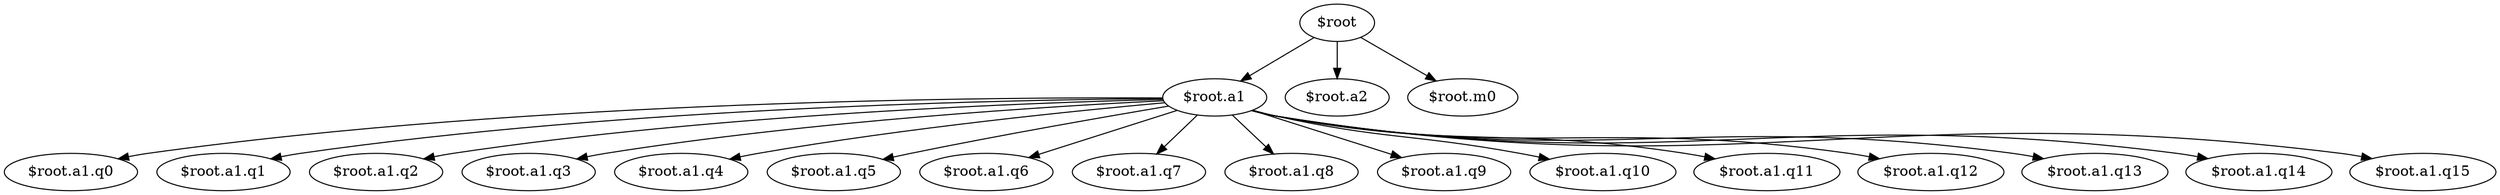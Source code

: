 digraph G {
  "$root" -> "$root.a1";
  "$root.a1" -> "$root.a1.q0";
  "$root.a1" -> "$root.a1.q1";
  "$root.a1" -> "$root.a1.q2";
  "$root.a1" -> "$root.a1.q3";
  "$root.a1" -> "$root.a1.q4";
  "$root.a1" -> "$root.a1.q5";
  "$root.a1" -> "$root.a1.q6";
  "$root.a1" -> "$root.a1.q7";
  "$root.a1" -> "$root.a1.q8";
  "$root.a1" -> "$root.a1.q9";
  "$root.a1" -> "$root.a1.q10";
  "$root.a1" -> "$root.a1.q11";
  "$root.a1" -> "$root.a1.q12";
  "$root.a1" -> "$root.a1.q13";
  "$root.a1" -> "$root.a1.q14";
  "$root.a1" -> "$root.a1.q15";
  "$root" -> "$root.a2";
  "$root" -> "$root.m0";
}
